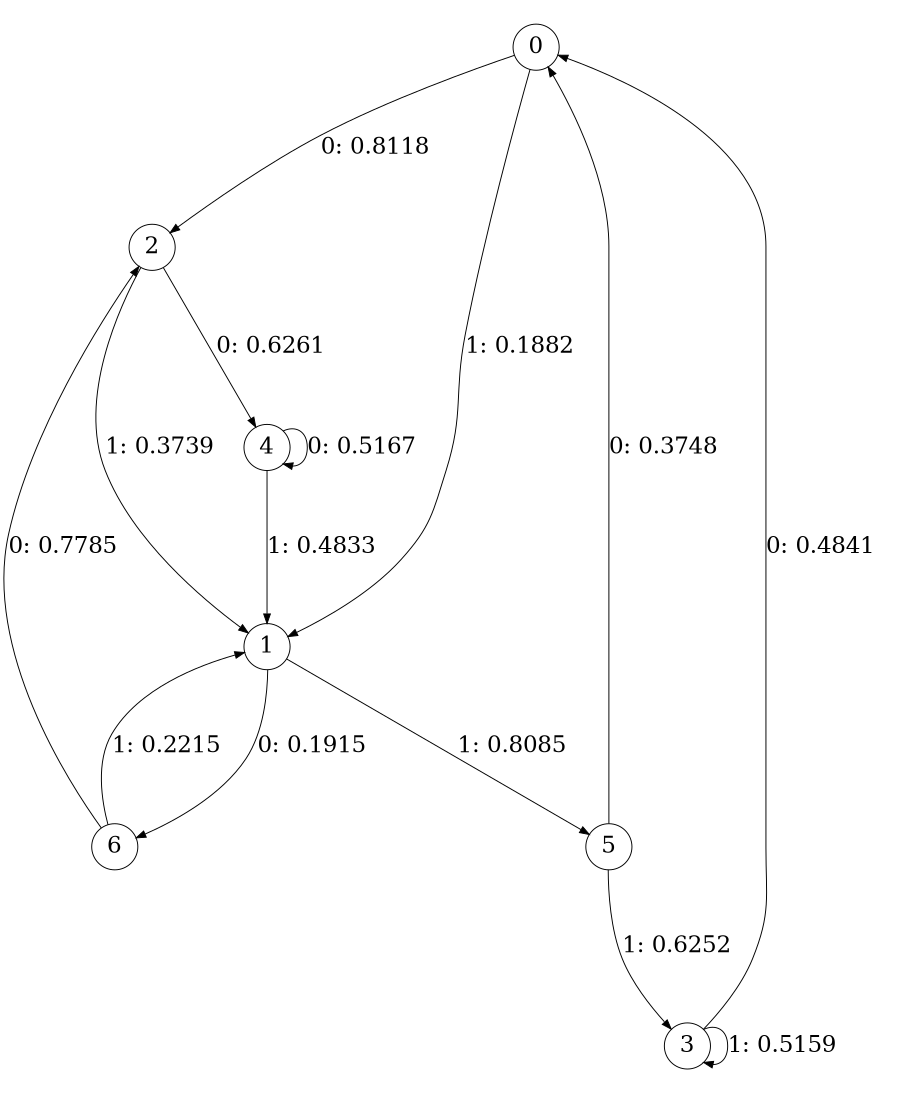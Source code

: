 digraph "ch16concat_phase3_L3" {
size = "6,8.5";
ratio = "fill";
node [shape = circle];
node [fontsize = 24];
edge [fontsize = 24];
0 -> 2 [label = "0: 0.8118   "];
0 -> 1 [label = "1: 0.1882   "];
1 -> 6 [label = "0: 0.1915   "];
1 -> 5 [label = "1: 0.8085   "];
2 -> 4 [label = "0: 0.6261   "];
2 -> 1 [label = "1: 0.3739   "];
3 -> 0 [label = "0: 0.4841   "];
3 -> 3 [label = "1: 0.5159   "];
4 -> 4 [label = "0: 0.5167   "];
4 -> 1 [label = "1: 0.4833   "];
5 -> 0 [label = "0: 0.3748   "];
5 -> 3 [label = "1: 0.6252   "];
6 -> 2 [label = "0: 0.7785   "];
6 -> 1 [label = "1: 0.2215   "];
}